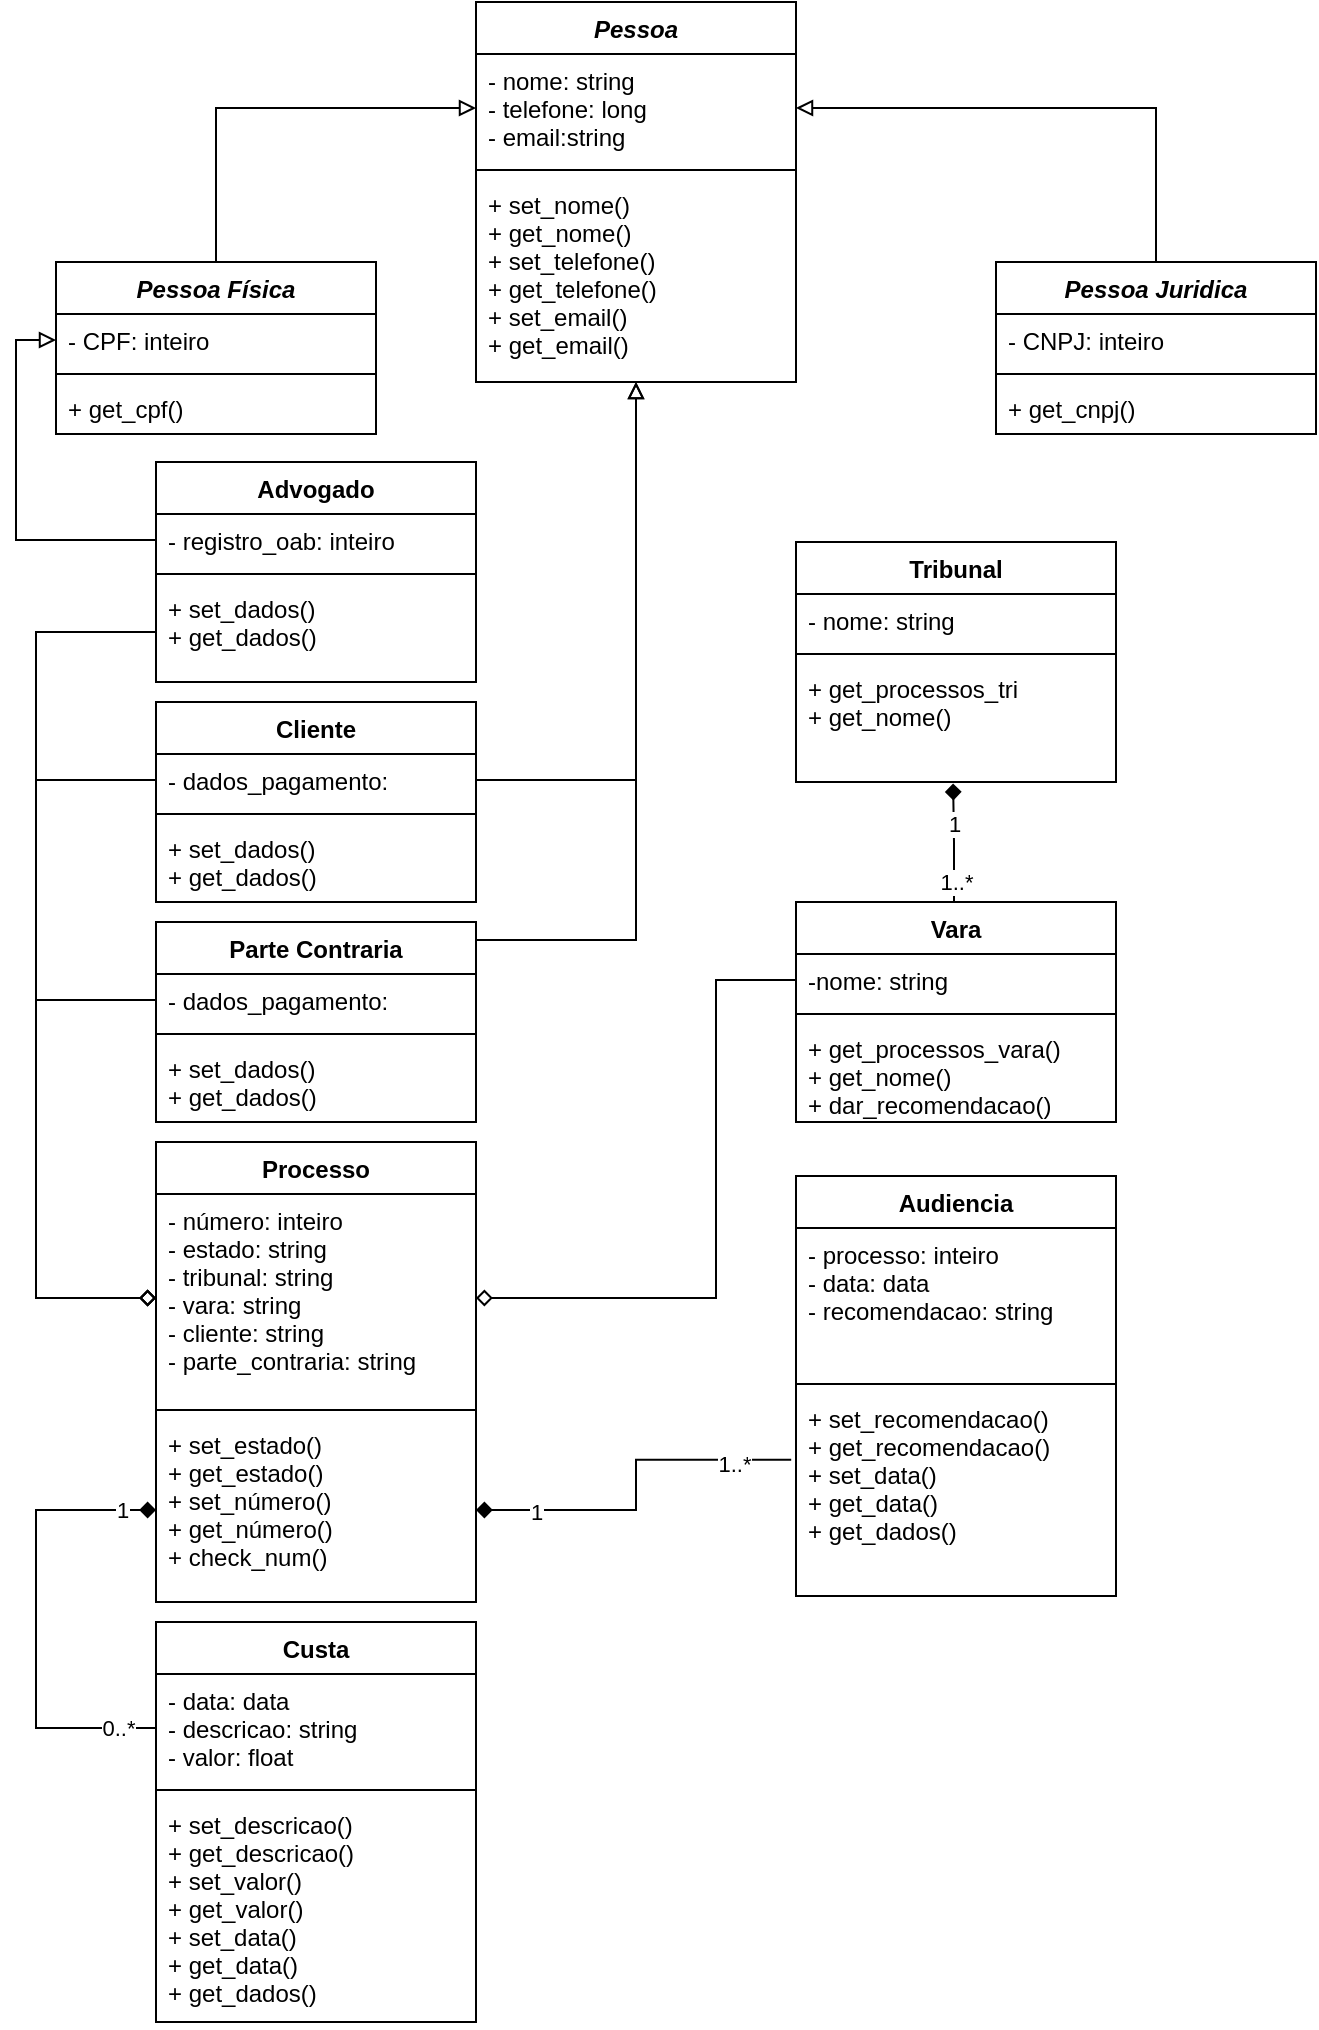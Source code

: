 <mxfile version="13.1.3" type="github">
  <diagram id="C5RBs43oDa-KdzZeNtuy" name="Page-1">
    <mxGraphModel dx="862" dy="491" grid="1" gridSize="10" guides="1" tooltips="1" connect="1" arrows="1" fold="1" page="1" pageScale="1" pageWidth="827" pageHeight="1169" math="0" shadow="0">
      <root>
        <mxCell id="WIyWlLk6GJQsqaUBKTNV-0" />
        <mxCell id="WIyWlLk6GJQsqaUBKTNV-1" parent="WIyWlLk6GJQsqaUBKTNV-0" />
        <mxCell id="25TlM0-UpU5Xxzyes-E8-20" style="edgeStyle=orthogonalEdgeStyle;rounded=0;orthogonalLoop=1;jettySize=auto;html=1;exitX=0.5;exitY=0;exitDx=0;exitDy=0;entryX=0;entryY=0.5;entryDx=0;entryDy=0;endArrow=block;endFill=0;" parent="WIyWlLk6GJQsqaUBKTNV-1" source="25TlM0-UpU5Xxzyes-E8-4" target="25TlM0-UpU5Xxzyes-E8-1" edge="1">
          <mxGeometry relative="1" as="geometry" />
        </mxCell>
        <mxCell id="25TlM0-UpU5Xxzyes-E8-38" style="edgeStyle=orthogonalEdgeStyle;rounded=0;orthogonalLoop=1;jettySize=auto;html=1;exitX=1;exitY=0.5;exitDx=0;exitDy=0;entryX=0.5;entryY=1;entryDx=0;entryDy=0;endArrow=block;endFill=0;" parent="WIyWlLk6GJQsqaUBKTNV-1" source="25TlM0-UpU5Xxzyes-E8-13" target="25TlM0-UpU5Xxzyes-E8-0" edge="1">
          <mxGeometry relative="1" as="geometry">
            <Array as="points">
              <mxPoint x="400" y="399" />
            </Array>
          </mxGeometry>
        </mxCell>
        <mxCell id="25TlM0-UpU5Xxzyes-E8-39" style="edgeStyle=orthogonalEdgeStyle;rounded=0;orthogonalLoop=1;jettySize=auto;html=1;exitX=1;exitY=0.5;exitDx=0;exitDy=0;endArrow=block;endFill=0;" parent="WIyWlLk6GJQsqaUBKTNV-1" source="25TlM0-UpU5Xxzyes-E8-17" target="25TlM0-UpU5Xxzyes-E8-3" edge="1">
          <mxGeometry relative="1" as="geometry">
            <Array as="points">
              <mxPoint x="320" y="479" />
              <mxPoint x="400" y="479" />
            </Array>
          </mxGeometry>
        </mxCell>
        <mxCell id="25TlM0-UpU5Xxzyes-E8-0" value="Pessoa" style="swimlane;fontStyle=3;align=center;verticalAlign=top;childLayout=stackLayout;horizontal=1;startSize=26;horizontalStack=0;resizeParent=1;resizeParentMax=0;resizeLast=0;collapsible=1;marginBottom=0;" parent="WIyWlLk6GJQsqaUBKTNV-1" vertex="1">
          <mxGeometry x="320" y="10" width="160" height="190" as="geometry" />
        </mxCell>
        <mxCell id="25TlM0-UpU5Xxzyes-E8-1" value="- nome: string&#xa;- telefone: long&#xa;- email:string&#xa;" style="text;strokeColor=none;fillColor=none;align=left;verticalAlign=top;spacingLeft=4;spacingRight=4;overflow=hidden;rotatable=0;points=[[0,0.5],[1,0.5]];portConstraint=eastwest;" parent="25TlM0-UpU5Xxzyes-E8-0" vertex="1">
          <mxGeometry y="26" width="160" height="54" as="geometry" />
        </mxCell>
        <mxCell id="25TlM0-UpU5Xxzyes-E8-2" value="" style="line;strokeWidth=1;fillColor=none;align=left;verticalAlign=middle;spacingTop=-1;spacingLeft=3;spacingRight=3;rotatable=0;labelPosition=right;points=[];portConstraint=eastwest;" parent="25TlM0-UpU5Xxzyes-E8-0" vertex="1">
          <mxGeometry y="80" width="160" height="8" as="geometry" />
        </mxCell>
        <mxCell id="25TlM0-UpU5Xxzyes-E8-3" value="+ set_nome()&#xa;+ get_nome()&#xa;+ set_telefone()&#xa;+ get_telefone()&#xa;+ set_email()&#xa;+ get_email()&#xa;&#xa;&#xa;&#xa;" style="text;strokeColor=none;fillColor=none;align=left;verticalAlign=top;spacingLeft=4;spacingRight=4;overflow=hidden;rotatable=0;points=[[0,0.5],[1,0.5]];portConstraint=eastwest;" parent="25TlM0-UpU5Xxzyes-E8-0" vertex="1">
          <mxGeometry y="88" width="160" height="102" as="geometry" />
        </mxCell>
        <mxCell id="25TlM0-UpU5Xxzyes-E8-34" value="Processo" style="swimlane;fontStyle=1;align=center;verticalAlign=top;childLayout=stackLayout;horizontal=1;startSize=26;horizontalStack=0;resizeParent=1;resizeParentMax=0;resizeLast=0;collapsible=1;marginBottom=0;" parent="WIyWlLk6GJQsqaUBKTNV-1" vertex="1">
          <mxGeometry x="160" y="580" width="160" height="230" as="geometry" />
        </mxCell>
        <mxCell id="25TlM0-UpU5Xxzyes-E8-35" value="- número: inteiro&#xa;- estado: string&#xa;- tribunal: string&#xa;- vara: string&#xa;- cliente: string&#xa;- parte_contraria: string&#xa;&#xa;&#xa;" style="text;strokeColor=none;fillColor=none;align=left;verticalAlign=top;spacingLeft=4;spacingRight=4;overflow=hidden;rotatable=0;points=[[0,0.5],[1,0.5]];portConstraint=eastwest;" parent="25TlM0-UpU5Xxzyes-E8-34" vertex="1">
          <mxGeometry y="26" width="160" height="104" as="geometry" />
        </mxCell>
        <mxCell id="25TlM0-UpU5Xxzyes-E8-36" value="" style="line;strokeWidth=1;fillColor=none;align=left;verticalAlign=middle;spacingTop=-1;spacingLeft=3;spacingRight=3;rotatable=0;labelPosition=right;points=[];portConstraint=eastwest;" parent="25TlM0-UpU5Xxzyes-E8-34" vertex="1">
          <mxGeometry y="130" width="160" height="8" as="geometry" />
        </mxCell>
        <mxCell id="25TlM0-UpU5Xxzyes-E8-37" value="+ set_estado()&#xa;+ get_estado()&#xa;+ set_número()&#xa;+ get_número()&#xa;+ check_num()&#xa;&#xa;&#xa;&#xa;&#xa;" style="text;strokeColor=none;fillColor=none;align=left;verticalAlign=top;spacingLeft=4;spacingRight=4;overflow=hidden;rotatable=0;points=[[0,0.5],[1,0.5]];portConstraint=eastwest;" parent="25TlM0-UpU5Xxzyes-E8-34" vertex="1">
          <mxGeometry y="138" width="160" height="92" as="geometry" />
        </mxCell>
        <mxCell id="25TlM0-UpU5Xxzyes-E8-40" style="edgeStyle=orthogonalEdgeStyle;rounded=0;orthogonalLoop=1;jettySize=auto;html=1;exitX=0;exitY=0.5;exitDx=0;exitDy=0;entryX=0;entryY=0.5;entryDx=0;entryDy=0;endArrow=none;endFill=0;startArrow=diamond;startFill=0;" parent="WIyWlLk6GJQsqaUBKTNV-1" source="25TlM0-UpU5Xxzyes-E8-35" target="25TlM0-UpU5Xxzyes-E8-13" edge="1">
          <mxGeometry relative="1" as="geometry">
            <Array as="points">
              <mxPoint x="100" y="658" />
              <mxPoint x="100" y="399" />
            </Array>
          </mxGeometry>
        </mxCell>
        <mxCell id="25TlM0-UpU5Xxzyes-E8-41" style="edgeStyle=orthogonalEdgeStyle;rounded=0;orthogonalLoop=1;jettySize=auto;html=1;exitX=0;exitY=0.5;exitDx=0;exitDy=0;entryX=0;entryY=0.5;entryDx=0;entryDy=0;endArrow=none;endFill=0;startArrow=diamond;startFill=0;" parent="WIyWlLk6GJQsqaUBKTNV-1" source="25TlM0-UpU5Xxzyes-E8-35" target="25TlM0-UpU5Xxzyes-E8-17" edge="1">
          <mxGeometry relative="1" as="geometry">
            <Array as="points">
              <mxPoint x="100" y="658" />
              <mxPoint x="100" y="509" />
            </Array>
          </mxGeometry>
        </mxCell>
        <mxCell id="25TlM0-UpU5Xxzyes-E8-50" style="edgeStyle=orthogonalEdgeStyle;rounded=0;orthogonalLoop=1;jettySize=auto;html=1;exitX=0.5;exitY=0;exitDx=0;exitDy=0;entryX=0.491;entryY=1.013;entryDx=0;entryDy=0;entryPerimeter=0;endArrow=diamond;endFill=1;" parent="WIyWlLk6GJQsqaUBKTNV-1" source="25TlM0-UpU5Xxzyes-E8-46" target="25TlM0-UpU5Xxzyes-E8-45" edge="1">
          <mxGeometry relative="1" as="geometry">
            <Array as="points">
              <mxPoint x="559" y="460" />
              <mxPoint x="559" y="430" />
            </Array>
          </mxGeometry>
        </mxCell>
        <mxCell id="25TlM0-UpU5Xxzyes-E8-77" value="1..*" style="edgeLabel;html=1;align=center;verticalAlign=middle;resizable=0;points=[];" parent="25TlM0-UpU5Xxzyes-E8-50" vertex="1" connectable="0">
          <mxGeometry x="-0.043" relative="1" as="geometry">
            <mxPoint x="1" y="18.17" as="offset" />
          </mxGeometry>
        </mxCell>
        <mxCell id="25TlM0-UpU5Xxzyes-E8-78" value="1" style="edgeLabel;html=1;align=center;verticalAlign=middle;resizable=0;points=[];" parent="25TlM0-UpU5Xxzyes-E8-50" vertex="1" connectable="0">
          <mxGeometry x="-0.015" relative="1" as="geometry">
            <mxPoint y="-11" as="offset" />
          </mxGeometry>
        </mxCell>
        <mxCell id="25TlM0-UpU5Xxzyes-E8-55" style="edgeStyle=orthogonalEdgeStyle;rounded=0;orthogonalLoop=1;jettySize=auto;html=1;exitX=1;exitY=0.5;exitDx=0;exitDy=0;entryX=0;entryY=0.5;entryDx=0;entryDy=0;endArrow=none;endFill=0;startArrow=diamond;startFill=0;" parent="WIyWlLk6GJQsqaUBKTNV-1" source="25TlM0-UpU5Xxzyes-E8-35" target="25TlM0-UpU5Xxzyes-E8-47" edge="1">
          <mxGeometry relative="1" as="geometry">
            <Array as="points">
              <mxPoint x="440" y="658" />
              <mxPoint x="440" y="499" />
            </Array>
          </mxGeometry>
        </mxCell>
        <mxCell id="25TlM0-UpU5Xxzyes-E8-56" value="Audiencia" style="swimlane;fontStyle=1;align=center;verticalAlign=top;childLayout=stackLayout;horizontal=1;startSize=26;horizontalStack=0;resizeParent=1;resizeParentMax=0;resizeLast=0;collapsible=1;marginBottom=0;" parent="WIyWlLk6GJQsqaUBKTNV-1" vertex="1">
          <mxGeometry x="480" y="597" width="160" height="210" as="geometry" />
        </mxCell>
        <mxCell id="25TlM0-UpU5Xxzyes-E8-57" value="- processo: inteiro&#xa;- data: data&#xa;- recomendacao: string&#xa;&#xa;&#xa;" style="text;strokeColor=none;fillColor=none;align=left;verticalAlign=top;spacingLeft=4;spacingRight=4;overflow=hidden;rotatable=0;points=[[0,0.5],[1,0.5]];portConstraint=eastwest;" parent="25TlM0-UpU5Xxzyes-E8-56" vertex="1">
          <mxGeometry y="26" width="160" height="74" as="geometry" />
        </mxCell>
        <mxCell id="25TlM0-UpU5Xxzyes-E8-58" value="" style="line;strokeWidth=1;fillColor=none;align=left;verticalAlign=middle;spacingTop=-1;spacingLeft=3;spacingRight=3;rotatable=0;labelPosition=right;points=[];portConstraint=eastwest;" parent="25TlM0-UpU5Xxzyes-E8-56" vertex="1">
          <mxGeometry y="100" width="160" height="8" as="geometry" />
        </mxCell>
        <mxCell id="25TlM0-UpU5Xxzyes-E8-59" value="+ set_recomendacao()&#xa;+ get_recomendacao()&#xa;+ set_data()&#xa;+ get_data()&#xa;+ get_dados()&#xa;&#xa;&#xa;" style="text;strokeColor=none;fillColor=none;align=left;verticalAlign=top;spacingLeft=4;spacingRight=4;overflow=hidden;rotatable=0;points=[[0,0.5],[1,0.5]];portConstraint=eastwest;" parent="25TlM0-UpU5Xxzyes-E8-56" vertex="1">
          <mxGeometry y="108" width="160" height="102" as="geometry" />
        </mxCell>
        <mxCell id="25TlM0-UpU5Xxzyes-E8-46" value="Vara" style="swimlane;fontStyle=1;align=center;verticalAlign=top;childLayout=stackLayout;horizontal=1;startSize=26;horizontalStack=0;resizeParent=1;resizeParentMax=0;resizeLast=0;collapsible=1;marginBottom=0;" parent="WIyWlLk6GJQsqaUBKTNV-1" vertex="1">
          <mxGeometry x="480" y="460" width="160" height="110" as="geometry" />
        </mxCell>
        <mxCell id="25TlM0-UpU5Xxzyes-E8-47" value="-nome: string" style="text;strokeColor=none;fillColor=none;align=left;verticalAlign=top;spacingLeft=4;spacingRight=4;overflow=hidden;rotatable=0;points=[[0,0.5],[1,0.5]];portConstraint=eastwest;" parent="25TlM0-UpU5Xxzyes-E8-46" vertex="1">
          <mxGeometry y="26" width="160" height="26" as="geometry" />
        </mxCell>
        <mxCell id="25TlM0-UpU5Xxzyes-E8-48" value="" style="line;strokeWidth=1;fillColor=none;align=left;verticalAlign=middle;spacingTop=-1;spacingLeft=3;spacingRight=3;rotatable=0;labelPosition=right;points=[];portConstraint=eastwest;" parent="25TlM0-UpU5Xxzyes-E8-46" vertex="1">
          <mxGeometry y="52" width="160" height="8" as="geometry" />
        </mxCell>
        <mxCell id="25TlM0-UpU5Xxzyes-E8-49" value="+ get_processos_vara()&#xa;+ get_nome()&#xa;+ dar_recomendacao()&#xa;" style="text;strokeColor=none;fillColor=none;align=left;verticalAlign=top;spacingLeft=4;spacingRight=4;overflow=hidden;rotatable=0;points=[[0,0.5],[1,0.5]];portConstraint=eastwest;" parent="25TlM0-UpU5Xxzyes-E8-46" vertex="1">
          <mxGeometry y="60" width="160" height="50" as="geometry" />
        </mxCell>
        <mxCell id="25TlM0-UpU5Xxzyes-E8-69" style="edgeStyle=orthogonalEdgeStyle;rounded=0;orthogonalLoop=1;jettySize=auto;html=1;exitX=0;exitY=0.5;exitDx=0;exitDy=0;entryX=0;entryY=0.5;entryDx=0;entryDy=0;endArrow=diamond;endFill=1;" parent="WIyWlLk6GJQsqaUBKTNV-1" source="25TlM0-UpU5Xxzyes-E8-63" target="25TlM0-UpU5Xxzyes-E8-37" edge="1">
          <mxGeometry relative="1" as="geometry">
            <Array as="points">
              <mxPoint x="100" y="873" />
              <mxPoint x="100" y="764" />
            </Array>
          </mxGeometry>
        </mxCell>
        <mxCell id="25TlM0-UpU5Xxzyes-E8-79" value="1" style="edgeLabel;html=1;align=center;verticalAlign=middle;resizable=0;points=[];" parent="25TlM0-UpU5Xxzyes-E8-69" vertex="1" connectable="0">
          <mxGeometry x="0.851" relative="1" as="geometry">
            <mxPoint as="offset" />
          </mxGeometry>
        </mxCell>
        <mxCell id="25TlM0-UpU5Xxzyes-E8-80" value="0..*" style="edgeLabel;html=1;align=center;verticalAlign=middle;resizable=0;points=[];" parent="25TlM0-UpU5Xxzyes-E8-69" vertex="1" connectable="0">
          <mxGeometry x="-0.836" relative="1" as="geometry">
            <mxPoint as="offset" />
          </mxGeometry>
        </mxCell>
        <mxCell id="25TlM0-UpU5Xxzyes-E8-81" value="Advogado" style="swimlane;fontStyle=1;align=center;verticalAlign=top;childLayout=stackLayout;horizontal=1;startSize=26;horizontalStack=0;resizeParent=1;resizeParentMax=0;resizeLast=0;collapsible=1;marginBottom=0;" parent="WIyWlLk6GJQsqaUBKTNV-1" vertex="1">
          <mxGeometry x="160" y="240" width="160" height="110" as="geometry" />
        </mxCell>
        <mxCell id="25TlM0-UpU5Xxzyes-E8-82" value="- registro_oab: inteiro" style="text;strokeColor=none;fillColor=none;align=left;verticalAlign=top;spacingLeft=4;spacingRight=4;overflow=hidden;rotatable=0;points=[[0,0.5],[1,0.5]];portConstraint=eastwest;" parent="25TlM0-UpU5Xxzyes-E8-81" vertex="1">
          <mxGeometry y="26" width="160" height="26" as="geometry" />
        </mxCell>
        <mxCell id="25TlM0-UpU5Xxzyes-E8-83" value="" style="line;strokeWidth=1;fillColor=none;align=left;verticalAlign=middle;spacingTop=-1;spacingLeft=3;spacingRight=3;rotatable=0;labelPosition=right;points=[];portConstraint=eastwest;" parent="25TlM0-UpU5Xxzyes-E8-81" vertex="1">
          <mxGeometry y="52" width="160" height="8" as="geometry" />
        </mxCell>
        <mxCell id="25TlM0-UpU5Xxzyes-E8-84" value="+ set_dados()&#xa;+ get_dados()" style="text;strokeColor=none;fillColor=none;align=left;verticalAlign=top;spacingLeft=4;spacingRight=4;overflow=hidden;rotatable=0;points=[[0,0.5],[1,0.5]];portConstraint=eastwest;" parent="25TlM0-UpU5Xxzyes-E8-81" vertex="1">
          <mxGeometry y="60" width="160" height="50" as="geometry" />
        </mxCell>
        <mxCell id="25TlM0-UpU5Xxzyes-E8-42" value="Tribunal" style="swimlane;fontStyle=1;align=center;verticalAlign=top;childLayout=stackLayout;horizontal=1;startSize=26;horizontalStack=0;resizeParent=1;resizeParentMax=0;resizeLast=0;collapsible=1;marginBottom=0;" parent="WIyWlLk6GJQsqaUBKTNV-1" vertex="1">
          <mxGeometry x="480" y="280" width="160" height="120" as="geometry" />
        </mxCell>
        <mxCell id="25TlM0-UpU5Xxzyes-E8-43" value="- nome: string" style="text;strokeColor=none;fillColor=none;align=left;verticalAlign=top;spacingLeft=4;spacingRight=4;overflow=hidden;rotatable=0;points=[[0,0.5],[1,0.5]];portConstraint=eastwest;" parent="25TlM0-UpU5Xxzyes-E8-42" vertex="1">
          <mxGeometry y="26" width="160" height="26" as="geometry" />
        </mxCell>
        <mxCell id="25TlM0-UpU5Xxzyes-E8-44" value="" style="line;strokeWidth=1;fillColor=none;align=left;verticalAlign=middle;spacingTop=-1;spacingLeft=3;spacingRight=3;rotatable=0;labelPosition=right;points=[];portConstraint=eastwest;" parent="25TlM0-UpU5Xxzyes-E8-42" vertex="1">
          <mxGeometry y="52" width="160" height="8" as="geometry" />
        </mxCell>
        <mxCell id="25TlM0-UpU5Xxzyes-E8-45" value="+ get_processos_tri&#xa;+ get_nome()&#xa;&#xa;&#xa;" style="text;strokeColor=none;fillColor=none;align=left;verticalAlign=top;spacingLeft=4;spacingRight=4;overflow=hidden;rotatable=0;points=[[0,0.5],[1,0.5]];portConstraint=eastwest;" parent="25TlM0-UpU5Xxzyes-E8-42" vertex="1">
          <mxGeometry y="60" width="160" height="60" as="geometry" />
        </mxCell>
        <mxCell id="25TlM0-UpU5Xxzyes-E8-85" style="edgeStyle=orthogonalEdgeStyle;rounded=0;orthogonalLoop=1;jettySize=auto;html=1;exitX=0;exitY=0.5;exitDx=0;exitDy=0;entryX=0;entryY=0.5;entryDx=0;entryDy=0;endArrow=block;endFill=0;" parent="WIyWlLk6GJQsqaUBKTNV-1" source="25TlM0-UpU5Xxzyes-E8-82" target="25TlM0-UpU5Xxzyes-E8-5" edge="1">
          <mxGeometry relative="1" as="geometry">
            <Array as="points">
              <mxPoint x="90" y="279" />
              <mxPoint x="90" y="179" />
            </Array>
          </mxGeometry>
        </mxCell>
        <mxCell id="25TlM0-UpU5Xxzyes-E8-86" style="edgeStyle=orthogonalEdgeStyle;rounded=0;orthogonalLoop=1;jettySize=auto;html=1;exitX=0;exitY=0.5;exitDx=0;exitDy=0;entryX=0;entryY=0.5;entryDx=0;entryDy=0;endArrow=none;endFill=0;startArrow=diamond;startFill=0;" parent="WIyWlLk6GJQsqaUBKTNV-1" source="25TlM0-UpU5Xxzyes-E8-35" target="25TlM0-UpU5Xxzyes-E8-84" edge="1">
          <mxGeometry relative="1" as="geometry">
            <Array as="points">
              <mxPoint x="100" y="658" />
              <mxPoint x="100" y="325" />
            </Array>
          </mxGeometry>
        </mxCell>
        <mxCell id="25TlM0-UpU5Xxzyes-E8-16" value="Parte Contraria" style="swimlane;fontStyle=1;align=center;verticalAlign=top;childLayout=stackLayout;horizontal=1;startSize=26;horizontalStack=0;resizeParent=1;resizeParentMax=0;resizeLast=0;collapsible=1;marginBottom=0;" parent="WIyWlLk6GJQsqaUBKTNV-1" vertex="1">
          <mxGeometry x="160" y="470" width="160" height="100" as="geometry" />
        </mxCell>
        <mxCell id="25TlM0-UpU5Xxzyes-E8-17" value="- dados_pagamento:" style="text;strokeColor=none;fillColor=none;align=left;verticalAlign=top;spacingLeft=4;spacingRight=4;overflow=hidden;rotatable=0;points=[[0,0.5],[1,0.5]];portConstraint=eastwest;" parent="25TlM0-UpU5Xxzyes-E8-16" vertex="1">
          <mxGeometry y="26" width="160" height="26" as="geometry" />
        </mxCell>
        <mxCell id="25TlM0-UpU5Xxzyes-E8-18" value="" style="line;strokeWidth=1;fillColor=none;align=left;verticalAlign=middle;spacingTop=-1;spacingLeft=3;spacingRight=3;rotatable=0;labelPosition=right;points=[];portConstraint=eastwest;" parent="25TlM0-UpU5Xxzyes-E8-16" vertex="1">
          <mxGeometry y="52" width="160" height="8" as="geometry" />
        </mxCell>
        <mxCell id="25TlM0-UpU5Xxzyes-E8-19" value="+ set_dados()&#xa;+ get_dados()" style="text;strokeColor=none;fillColor=none;align=left;verticalAlign=top;spacingLeft=4;spacingRight=4;overflow=hidden;rotatable=0;points=[[0,0.5],[1,0.5]];portConstraint=eastwest;" parent="25TlM0-UpU5Xxzyes-E8-16" vertex="1">
          <mxGeometry y="60" width="160" height="40" as="geometry" />
        </mxCell>
        <mxCell id="25TlM0-UpU5Xxzyes-E8-12" value="Cliente" style="swimlane;fontStyle=1;align=center;verticalAlign=top;childLayout=stackLayout;horizontal=1;startSize=26;horizontalStack=0;resizeParent=1;resizeParentMax=0;resizeLast=0;collapsible=1;marginBottom=0;" parent="WIyWlLk6GJQsqaUBKTNV-1" vertex="1">
          <mxGeometry x="160" y="360" width="160" height="100" as="geometry" />
        </mxCell>
        <mxCell id="25TlM0-UpU5Xxzyes-E8-13" value="- dados_pagamento:" style="text;strokeColor=none;fillColor=none;align=left;verticalAlign=top;spacingLeft=4;spacingRight=4;overflow=hidden;rotatable=0;points=[[0,0.5],[1,0.5]];portConstraint=eastwest;" parent="25TlM0-UpU5Xxzyes-E8-12" vertex="1">
          <mxGeometry y="26" width="160" height="26" as="geometry" />
        </mxCell>
        <mxCell id="25TlM0-UpU5Xxzyes-E8-14" value="" style="line;strokeWidth=1;fillColor=none;align=left;verticalAlign=middle;spacingTop=-1;spacingLeft=3;spacingRight=3;rotatable=0;labelPosition=right;points=[];portConstraint=eastwest;" parent="25TlM0-UpU5Xxzyes-E8-12" vertex="1">
          <mxGeometry y="52" width="160" height="8" as="geometry" />
        </mxCell>
        <mxCell id="25TlM0-UpU5Xxzyes-E8-15" value="+ set_dados()&#xa;+ get_dados()" style="text;strokeColor=none;fillColor=none;align=left;verticalAlign=top;spacingLeft=4;spacingRight=4;overflow=hidden;rotatable=0;points=[[0,0.5],[1,0.5]];portConstraint=eastwest;" parent="25TlM0-UpU5Xxzyes-E8-12" vertex="1">
          <mxGeometry y="60" width="160" height="40" as="geometry" />
        </mxCell>
        <mxCell id="25TlM0-UpU5Xxzyes-E8-88" style="edgeStyle=orthogonalEdgeStyle;rounded=0;orthogonalLoop=1;jettySize=auto;html=1;exitX=0.5;exitY=0;exitDx=0;exitDy=0;entryX=1;entryY=0.5;entryDx=0;entryDy=0;endArrow=block;endFill=0;" parent="WIyWlLk6GJQsqaUBKTNV-1" source="25TlM0-UpU5Xxzyes-E8-8" target="25TlM0-UpU5Xxzyes-E8-1" edge="1">
          <mxGeometry relative="1" as="geometry" />
        </mxCell>
        <mxCell id="25TlM0-UpU5Xxzyes-E8-8" value="Pessoa Juridica" style="swimlane;fontStyle=3;align=center;verticalAlign=top;childLayout=stackLayout;horizontal=1;startSize=26;horizontalStack=0;resizeParent=1;resizeParentMax=0;resizeLast=0;collapsible=1;marginBottom=0;" parent="WIyWlLk6GJQsqaUBKTNV-1" vertex="1">
          <mxGeometry x="580" y="140" width="160" height="86" as="geometry" />
        </mxCell>
        <mxCell id="25TlM0-UpU5Xxzyes-E8-9" value="- CNPJ: inteiro" style="text;strokeColor=none;fillColor=none;align=left;verticalAlign=top;spacingLeft=4;spacingRight=4;overflow=hidden;rotatable=0;points=[[0,0.5],[1,0.5]];portConstraint=eastwest;" parent="25TlM0-UpU5Xxzyes-E8-8" vertex="1">
          <mxGeometry y="26" width="160" height="26" as="geometry" />
        </mxCell>
        <mxCell id="25TlM0-UpU5Xxzyes-E8-10" value="" style="line;strokeWidth=1;fillColor=none;align=left;verticalAlign=middle;spacingTop=-1;spacingLeft=3;spacingRight=3;rotatable=0;labelPosition=right;points=[];portConstraint=eastwest;" parent="25TlM0-UpU5Xxzyes-E8-8" vertex="1">
          <mxGeometry y="52" width="160" height="8" as="geometry" />
        </mxCell>
        <mxCell id="25TlM0-UpU5Xxzyes-E8-11" value="+ get_cnpj()" style="text;strokeColor=none;fillColor=none;align=left;verticalAlign=top;spacingLeft=4;spacingRight=4;overflow=hidden;rotatable=0;points=[[0,0.5],[1,0.5]];portConstraint=eastwest;" parent="25TlM0-UpU5Xxzyes-E8-8" vertex="1">
          <mxGeometry y="60" width="160" height="26" as="geometry" />
        </mxCell>
        <mxCell id="25TlM0-UpU5Xxzyes-E8-4" value="Pessoa Física" style="swimlane;fontStyle=3;align=center;verticalAlign=top;childLayout=stackLayout;horizontal=1;startSize=26;horizontalStack=0;resizeParent=1;resizeParentMax=0;resizeLast=0;collapsible=1;marginBottom=0;" parent="WIyWlLk6GJQsqaUBKTNV-1" vertex="1">
          <mxGeometry x="110" y="140" width="160" height="86" as="geometry" />
        </mxCell>
        <mxCell id="25TlM0-UpU5Xxzyes-E8-5" value="- CPF: inteiro" style="text;strokeColor=none;fillColor=none;align=left;verticalAlign=top;spacingLeft=4;spacingRight=4;overflow=hidden;rotatable=0;points=[[0,0.5],[1,0.5]];portConstraint=eastwest;" parent="25TlM0-UpU5Xxzyes-E8-4" vertex="1">
          <mxGeometry y="26" width="160" height="26" as="geometry" />
        </mxCell>
        <mxCell id="25TlM0-UpU5Xxzyes-E8-6" value="" style="line;strokeWidth=1;fillColor=none;align=left;verticalAlign=middle;spacingTop=-1;spacingLeft=3;spacingRight=3;rotatable=0;labelPosition=right;points=[];portConstraint=eastwest;" parent="25TlM0-UpU5Xxzyes-E8-4" vertex="1">
          <mxGeometry y="52" width="160" height="8" as="geometry" />
        </mxCell>
        <mxCell id="25TlM0-UpU5Xxzyes-E8-7" value="+ get_cpf()" style="text;strokeColor=none;fillColor=none;align=left;verticalAlign=top;spacingLeft=4;spacingRight=4;overflow=hidden;rotatable=0;points=[[0,0.5],[1,0.5]];portConstraint=eastwest;" parent="25TlM0-UpU5Xxzyes-E8-4" vertex="1">
          <mxGeometry y="60" width="160" height="26" as="geometry" />
        </mxCell>
        <mxCell id="25TlM0-UpU5Xxzyes-E8-89" style="edgeStyle=orthogonalEdgeStyle;rounded=0;orthogonalLoop=1;jettySize=auto;html=1;exitX=1;exitY=0.5;exitDx=0;exitDy=0;entryX=-0.015;entryY=0.332;entryDx=0;entryDy=0;entryPerimeter=0;endArrow=none;endFill=0;startArrow=diamond;startFill=1;" parent="WIyWlLk6GJQsqaUBKTNV-1" source="25TlM0-UpU5Xxzyes-E8-37" target="25TlM0-UpU5Xxzyes-E8-59" edge="1">
          <mxGeometry relative="1" as="geometry" />
        </mxCell>
        <mxCell id="25TlM0-UpU5Xxzyes-E8-90" value="1" style="edgeLabel;html=1;align=center;verticalAlign=middle;resizable=0;points=[];" parent="25TlM0-UpU5Xxzyes-E8-89" vertex="1" connectable="0">
          <mxGeometry x="-0.786" y="-1" relative="1" as="geometry">
            <mxPoint x="10" as="offset" />
          </mxGeometry>
        </mxCell>
        <mxCell id="25TlM0-UpU5Xxzyes-E8-91" value="1..*" style="edgeLabel;html=1;align=center;verticalAlign=middle;resizable=0;points=[];" parent="25TlM0-UpU5Xxzyes-E8-89" vertex="1" connectable="0">
          <mxGeometry x="0.699" y="-2" relative="1" as="geometry">
            <mxPoint x="-1" as="offset" />
          </mxGeometry>
        </mxCell>
        <mxCell id="25TlM0-UpU5Xxzyes-E8-62" value="Custa" style="swimlane;fontStyle=1;align=center;verticalAlign=top;childLayout=stackLayout;horizontal=1;startSize=26;horizontalStack=0;resizeParent=1;resizeParentMax=0;resizeLast=0;collapsible=1;marginBottom=0;" parent="WIyWlLk6GJQsqaUBKTNV-1" vertex="1">
          <mxGeometry x="160" y="820" width="160" height="200" as="geometry" />
        </mxCell>
        <mxCell id="25TlM0-UpU5Xxzyes-E8-63" value="- data: data&#xa;- descricao: string&#xa;- valor: float" style="text;strokeColor=none;fillColor=none;align=left;verticalAlign=top;spacingLeft=4;spacingRight=4;overflow=hidden;rotatable=0;points=[[0,0.5],[1,0.5]];portConstraint=eastwest;" parent="25TlM0-UpU5Xxzyes-E8-62" vertex="1">
          <mxGeometry y="26" width="160" height="54" as="geometry" />
        </mxCell>
        <mxCell id="25TlM0-UpU5Xxzyes-E8-64" value="" style="line;strokeWidth=1;fillColor=none;align=left;verticalAlign=middle;spacingTop=-1;spacingLeft=3;spacingRight=3;rotatable=0;labelPosition=right;points=[];portConstraint=eastwest;" parent="25TlM0-UpU5Xxzyes-E8-62" vertex="1">
          <mxGeometry y="80" width="160" height="8" as="geometry" />
        </mxCell>
        <mxCell id="25TlM0-UpU5Xxzyes-E8-65" value="+ set_descricao()&#xa;+ get_descricao()&#xa;+ set_valor()&#xa;+ get_valor()&#xa;+ set_data()&#xa;+ get_data()&#xa;+ get_dados()&#xa;&#xa;&#xa;&#xa;&#xa;" style="text;strokeColor=none;fillColor=none;align=left;verticalAlign=top;spacingLeft=4;spacingRight=4;overflow=hidden;rotatable=0;points=[[0,0.5],[1,0.5]];portConstraint=eastwest;" parent="25TlM0-UpU5Xxzyes-E8-62" vertex="1">
          <mxGeometry y="88" width="160" height="112" as="geometry" />
        </mxCell>
      </root>
    </mxGraphModel>
  </diagram>
</mxfile>
